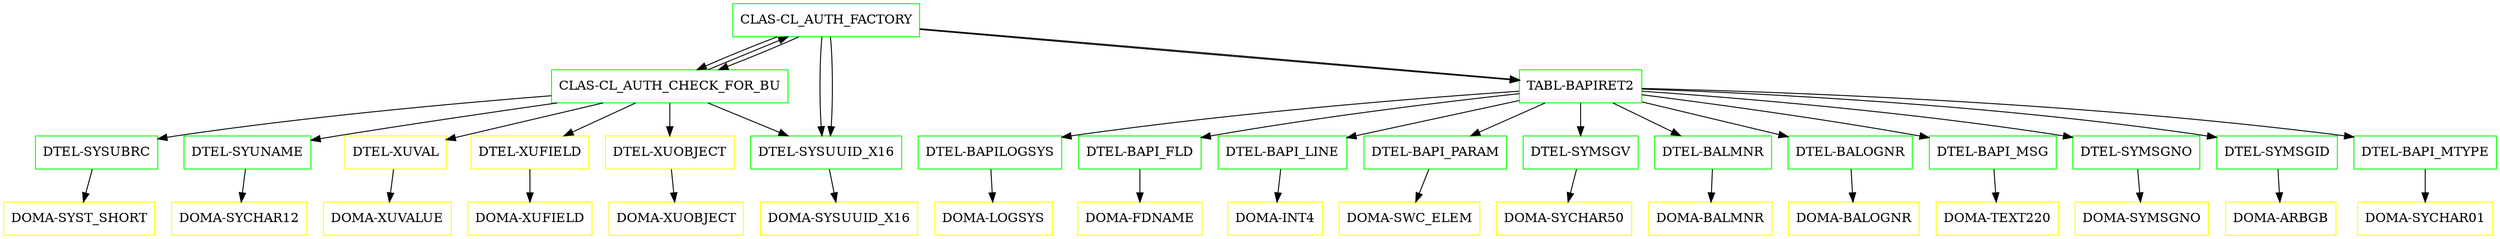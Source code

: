 digraph G {
  "CLAS-CL_AUTH_FACTORY" [shape=box,color=green];
  "CLAS-CL_AUTH_CHECK_FOR_BU" [shape=box,color=green,URL="./CLAS_CL_AUTH_CHECK_FOR_BU.html"];
  "CLAS-CL_AUTH_FACTORY" [shape=box,color=green,URL="./CLAS_CL_AUTH_FACTORY.html"];
  "TABL-BAPIRET2" [shape=box,color=green,URL="./TABL_BAPIRET2.html"];
  "DTEL-BAPILOGSYS" [shape=box,color=green,URL="./DTEL_BAPILOGSYS.html"];
  "DOMA-LOGSYS" [shape=box,color=yellow,URL="./DOMA_LOGSYS.html"];
  "DTEL-BAPI_FLD" [shape=box,color=green,URL="./DTEL_BAPI_FLD.html"];
  "DOMA-FDNAME" [shape=box,color=yellow,URL="./DOMA_FDNAME.html"];
  "DTEL-BAPI_LINE" [shape=box,color=green,URL="./DTEL_BAPI_LINE.html"];
  "DOMA-INT4" [shape=box,color=yellow,URL="./DOMA_INT4.html"];
  "DTEL-BAPI_PARAM" [shape=box,color=green,URL="./DTEL_BAPI_PARAM.html"];
  "DOMA-SWC_ELEM" [shape=box,color=yellow,URL="./DOMA_SWC_ELEM.html"];
  "DTEL-SYMSGV" [shape=box,color=green,URL="./DTEL_SYMSGV.html"];
  "DOMA-SYCHAR50" [shape=box,color=yellow,URL="./DOMA_SYCHAR50.html"];
  "DTEL-BALMNR" [shape=box,color=green,URL="./DTEL_BALMNR.html"];
  "DOMA-BALMNR" [shape=box,color=yellow,URL="./DOMA_BALMNR.html"];
  "DTEL-BALOGNR" [shape=box,color=green,URL="./DTEL_BALOGNR.html"];
  "DOMA-BALOGNR" [shape=box,color=yellow,URL="./DOMA_BALOGNR.html"];
  "DTEL-BAPI_MSG" [shape=box,color=green,URL="./DTEL_BAPI_MSG.html"];
  "DOMA-TEXT220" [shape=box,color=yellow,URL="./DOMA_TEXT220.html"];
  "DTEL-SYMSGNO" [shape=box,color=green,URL="./DTEL_SYMSGNO.html"];
  "DOMA-SYMSGNO" [shape=box,color=yellow,URL="./DOMA_SYMSGNO.html"];
  "DTEL-SYMSGID" [shape=box,color=green,URL="./DTEL_SYMSGID.html"];
  "DOMA-ARBGB" [shape=box,color=yellow,URL="./DOMA_ARBGB.html"];
  "DTEL-BAPI_MTYPE" [shape=box,color=green,URL="./DTEL_BAPI_MTYPE.html"];
  "DOMA-SYCHAR01" [shape=box,color=yellow,URL="./DOMA_SYCHAR01.html"];
  "DTEL-SYSUUID_X16" [shape=box,color=green,URL="./DTEL_SYSUUID_X16.html"];
  "DOMA-SYSUUID_X16" [shape=box,color=yellow,URL="./DOMA_SYSUUID_X16.html"];
  "DTEL-SYSUBRC" [shape=box,color=green,URL="./DTEL_SYSUBRC.html"];
  "DOMA-SYST_SHORT" [shape=box,color=yellow,URL="./DOMA_SYST_SHORT.html"];
  "DTEL-SYUNAME" [shape=box,color=green,URL="./DTEL_SYUNAME.html"];
  "DOMA-SYCHAR12" [shape=box,color=yellow,URL="./DOMA_SYCHAR12.html"];
  "DTEL-XUVAL" [shape=box,color=yellow,URL="./DTEL_XUVAL.html"];
  "DOMA-XUVALUE" [shape=box,color=yellow,URL="./DOMA_XUVALUE.html"];
  "DTEL-XUFIELD" [shape=box,color=yellow,URL="./DTEL_XUFIELD.html"];
  "DOMA-XUFIELD" [shape=box,color=yellow,URL="./DOMA_XUFIELD.html"];
  "DTEL-XUOBJECT" [shape=box,color=yellow,URL="./DTEL_XUOBJECT.html"];
  "DOMA-XUOBJECT" [shape=box,color=yellow,URL="./DOMA_XUOBJECT.html"];
  "CLAS-CL_AUTH_FACTORY" -> "DTEL-SYSUUID_X16";
  "CLAS-CL_AUTH_FACTORY" -> "TABL-BAPIRET2";
  "CLAS-CL_AUTH_FACTORY" -> "CLAS-CL_AUTH_CHECK_FOR_BU";
  "CLAS-CL_AUTH_CHECK_FOR_BU" -> "DTEL-SYSUUID_X16";
  "CLAS-CL_AUTH_CHECK_FOR_BU" -> "DTEL-XUOBJECT";
  "CLAS-CL_AUTH_CHECK_FOR_BU" -> "DTEL-XUFIELD";
  "CLAS-CL_AUTH_CHECK_FOR_BU" -> "DTEL-XUVAL";
  "CLAS-CL_AUTH_CHECK_FOR_BU" -> "DTEL-SYUNAME";
  "CLAS-CL_AUTH_CHECK_FOR_BU" -> "DTEL-SYSUBRC";
  "CLAS-CL_AUTH_CHECK_FOR_BU" -> "CLAS-CL_AUTH_FACTORY";
  "CLAS-CL_AUTH_FACTORY" -> "DTEL-SYSUUID_X16";
  "CLAS-CL_AUTH_FACTORY" -> "TABL-BAPIRET2";
  "CLAS-CL_AUTH_FACTORY" -> "CLAS-CL_AUTH_CHECK_FOR_BU";
  "TABL-BAPIRET2" -> "DTEL-BAPI_MTYPE";
  "TABL-BAPIRET2" -> "DTEL-SYMSGID";
  "TABL-BAPIRET2" -> "DTEL-SYMSGNO";
  "TABL-BAPIRET2" -> "DTEL-BAPI_MSG";
  "TABL-BAPIRET2" -> "DTEL-BALOGNR";
  "TABL-BAPIRET2" -> "DTEL-BALMNR";
  "TABL-BAPIRET2" -> "DTEL-SYMSGV";
  "TABL-BAPIRET2" -> "DTEL-BAPI_PARAM";
  "TABL-BAPIRET2" -> "DTEL-BAPI_LINE";
  "TABL-BAPIRET2" -> "DTEL-BAPI_FLD";
  "TABL-BAPIRET2" -> "DTEL-BAPILOGSYS";
  "DTEL-BAPILOGSYS" -> "DOMA-LOGSYS";
  "DTEL-BAPI_FLD" -> "DOMA-FDNAME";
  "DTEL-BAPI_LINE" -> "DOMA-INT4";
  "DTEL-BAPI_PARAM" -> "DOMA-SWC_ELEM";
  "DTEL-SYMSGV" -> "DOMA-SYCHAR50";
  "DTEL-BALMNR" -> "DOMA-BALMNR";
  "DTEL-BALOGNR" -> "DOMA-BALOGNR";
  "DTEL-BAPI_MSG" -> "DOMA-TEXT220";
  "DTEL-SYMSGNO" -> "DOMA-SYMSGNO";
  "DTEL-SYMSGID" -> "DOMA-ARBGB";
  "DTEL-BAPI_MTYPE" -> "DOMA-SYCHAR01";
  "DTEL-SYSUUID_X16" -> "DOMA-SYSUUID_X16";
  "DTEL-SYSUBRC" -> "DOMA-SYST_SHORT";
  "DTEL-SYUNAME" -> "DOMA-SYCHAR12";
  "DTEL-XUVAL" -> "DOMA-XUVALUE";
  "DTEL-XUFIELD" -> "DOMA-XUFIELD";
  "DTEL-XUOBJECT" -> "DOMA-XUOBJECT";
}
